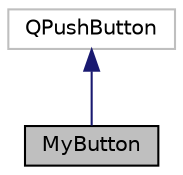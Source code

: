 digraph "MyButton"
{
 // LATEX_PDF_SIZE
  edge [fontname="Helvetica",fontsize="10",labelfontname="Helvetica",labelfontsize="10"];
  node [fontname="Helvetica",fontsize="10",shape=record];
  Node1 [label="MyButton",height=0.2,width=0.4,color="black", fillcolor="grey75", style="filled", fontcolor="black",tooltip="MyButton class. Un objeto de la clase MyButton es una boton grafico que permite ser clickeado TaBlero..."];
  Node2 -> Node1 [dir="back",color="midnightblue",fontsize="10",style="solid",fontname="Helvetica"];
  Node2 [label="QPushButton",height=0.2,width=0.4,color="grey75", fillcolor="white", style="filled",tooltip=" "];
}
